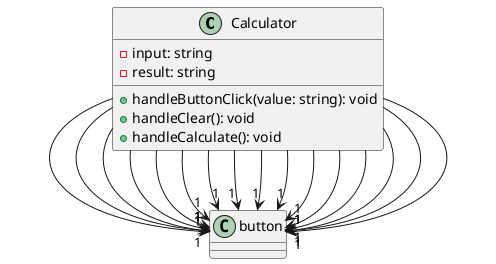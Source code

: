 
@startuml
class Calculator {
    - input: string
    - result: string
    + handleButtonClick(value: string): void
    + handleClear(): void
    + handleCalculate(): void
}

Calculator --> "1" button
Calculator --> "1" button
Calculator --> "1" button
Calculator --> "1" button
Calculator --> "1" button
Calculator --> "1" button
Calculator --> "1" button
Calculator --> "1" button
Calculator --> "1" button
Calculator --> "1" button
Calculator --> "1" button
Calculator --> "1" button
Calculator --> "1" button
Calculator --> "1" button
Calculator --> "1" button
Calculator --> "1" button

@enduml
